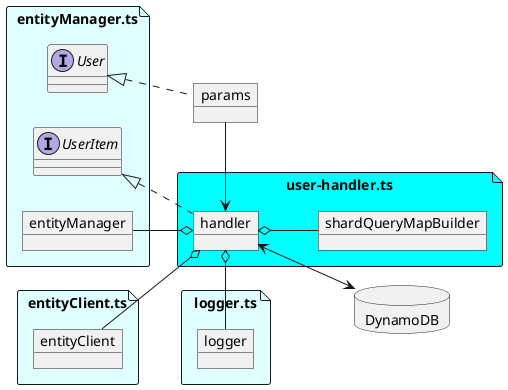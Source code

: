 @startuml handler

allowmixing

left to right direction

database DynamoDB
object params

file "logger.ts" as loggerTs #LightCyan {
    object logger
}

file "entityManager.ts" as entityManagerTs #LightCyan {
    interface User
    interface UserItem
    object entityManager
}

file "entityClient.ts" as entitClientTs #LightCyan {
    object entityClient
}

file "user-handler.ts" as searchTs #Cyan {
    object handler

    handler <- params
    User <|.. params 
    UserItem <|.. handler 
    entityManager --o handler  
    entityClient --o handler
    logger -o handler
    handler <--> DynamoDB
    entityClient -[hidden]- logger

    object shardQueryMapBuilder
    handler o-- shardQueryMapBuilder
}

@enduml